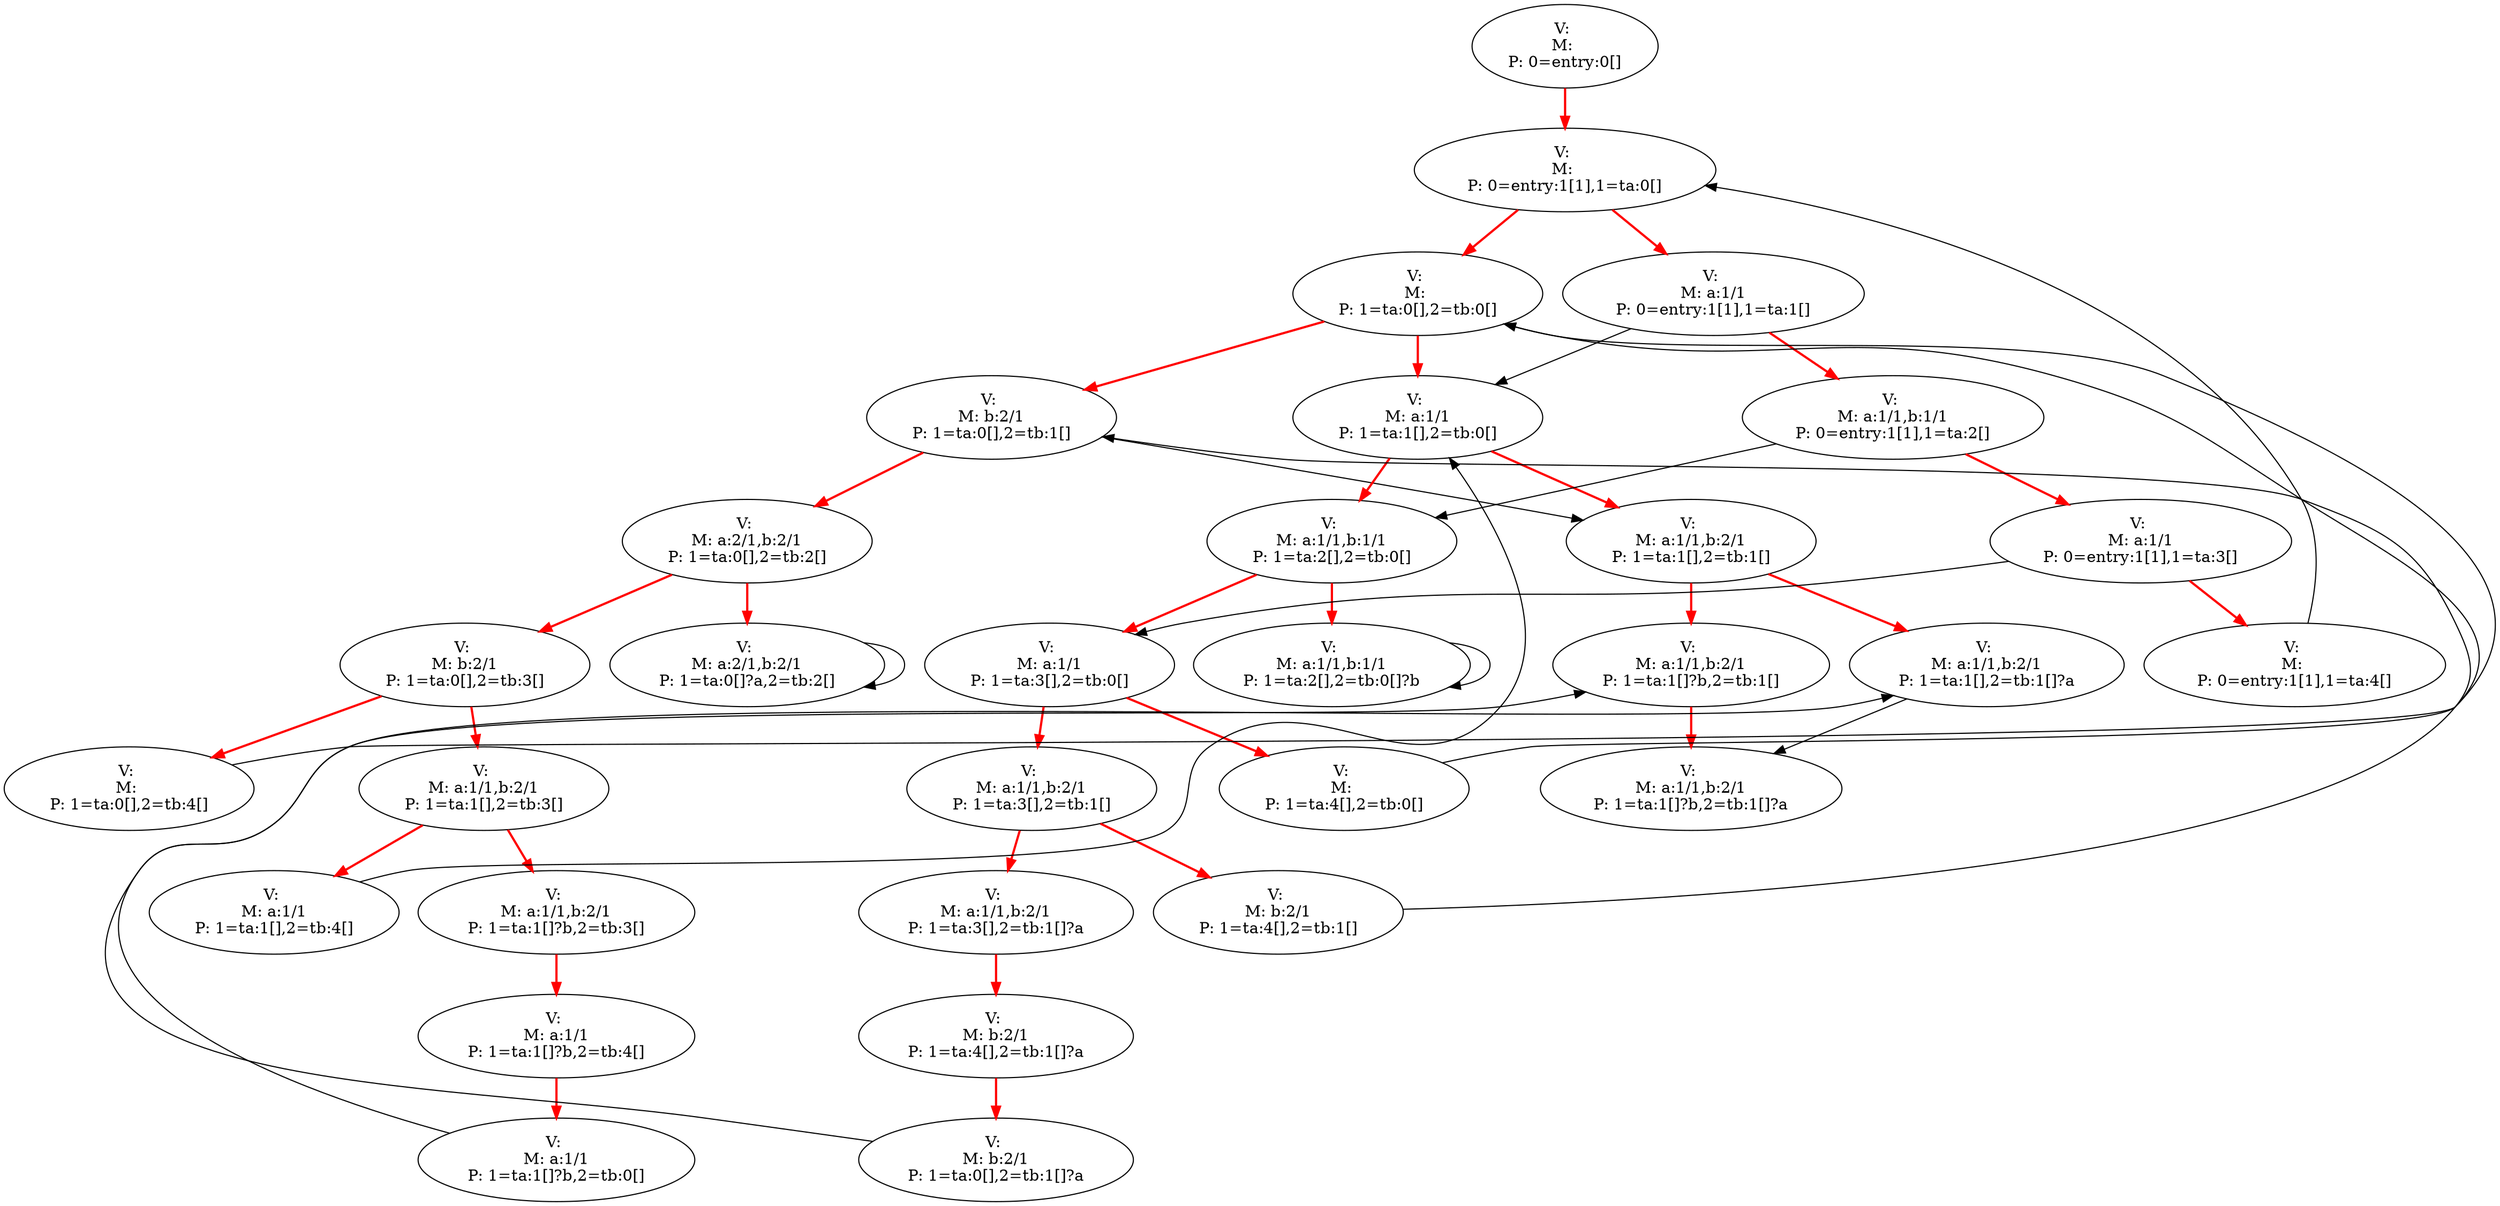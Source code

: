 digraph g {
0 [label = "V: \nM: \nP: 0=entry:0[]"]
1 [label = "V: \nM: \nP: 0=entry:1[1],1=ta:0[]"]
2 [label = "V: \nM: a:1/1\nP: 0=entry:1[1],1=ta:1[]"]
3 [label = "V: \nM: \nP: 1=ta:0[],2=tb:0[]"]
4 [label = "V: \nM: b:2/1\nP: 1=ta:0[],2=tb:1[]"]
5 [label = "V: \nM: a:1/1\nP: 1=ta:1[],2=tb:0[]"]
6 [label = "V: \nM: a:1/1,b:1/1\nP: 0=entry:1[1],1=ta:2[]"]
7 [label = "V: \nM: a:1/1,b:2/1\nP: 1=ta:1[],2=tb:1[]"]
8 [label = "V: \nM: a:1/1,b:1/1\nP: 1=ta:2[],2=tb:0[]"]
9 [label = "V: \nM: a:2/1,b:2/1\nP: 1=ta:0[],2=tb:2[]"]
10 [label = "V: \nM: a:1/1\nP: 0=entry:1[1],1=ta:3[]"]
11 [label = "V: \nM: a:1/1,b:1/1\nP: 1=ta:2[],2=tb:0[]?b"]
12 [label = "V: \nM: a:1/1\nP: 1=ta:3[],2=tb:0[]"]
13 [label = "V: \nM: a:1/1,b:2/1\nP: 1=ta:1[],2=tb:1[]?a"]
14 [label = "V: \nM: a:1/1,b:2/1\nP: 1=ta:1[]?b,2=tb:1[]"]
15 [label = "V: \nM: b:2/1\nP: 1=ta:0[],2=tb:3[]"]
16 [label = "V: \nM: a:2/1,b:2/1\nP: 1=ta:0[]?a,2=tb:2[]"]
17 [label = "V: \nM: \nP: 0=entry:1[1],1=ta:4[]"]
18 [label = "V: \nM: a:1/1,b:2/1\nP: 1=ta:3[],2=tb:1[]"]
19 [label = "V: \nM: \nP: 1=ta:4[],2=tb:0[]"]
20 [label = "V: \nM: a:1/1,b:2/1\nP: 1=ta:1[]?b,2=tb:1[]?a"]
21 [label = "V: \nM: \nP: 1=ta:0[],2=tb:4[]"]
22 [label = "V: \nM: a:1/1,b:2/1\nP: 1=ta:1[],2=tb:3[]"]
23 [label = "V: \nM: a:1/1,b:2/1\nP: 1=ta:3[],2=tb:1[]?a"]
24 [label = "V: \nM: b:2/1\nP: 1=ta:4[],2=tb:1[]"]
25 [label = "V: \nM: a:1/1\nP: 1=ta:1[],2=tb:4[]"]
26 [label = "V: \nM: a:1/1,b:2/1\nP: 1=ta:1[]?b,2=tb:3[]"]
27 [label = "V: \nM: b:2/1\nP: 1=ta:4[],2=tb:1[]?a"]
28 [label = "V: \nM: a:1/1\nP: 1=ta:1[]?b,2=tb:4[]"]
29 [label = "V: \nM: b:2/1\nP: 1=ta:0[],2=tb:1[]?a"]
30 [label = "V: \nM: a:1/1\nP: 1=ta:1[]?b,2=tb:0[]"]
0 -> 1 [style=bold, color=red, weight=10]
1 -> 3 [style=bold, color=red, weight=10]
1 -> 2 [style=bold, color=red, weight=10]
2 -> 5 [constraint=false]
2 -> 6 [style=bold, color=red, weight=10]
3 -> 5 [style=bold, color=red, weight=10]
3 -> 4 [style=bold, color=red, weight=10]
4 -> 7 [constraint=false]
4 -> 9 [style=bold, color=red, weight=10]
5 -> 8 [style=bold, color=red, weight=10]
5 -> 7 [style=bold, color=red, weight=10]
6 -> 8 [constraint=false]
6 -> 10 [style=bold, color=red, weight=10]
7 -> 14 [style=bold, color=red, weight=10]
7 -> 13 [style=bold, color=red, weight=10]
8 -> 12 [style=bold, color=red, weight=10]
8 -> 11 [style=bold, color=red, weight=10]
9 -> 16 [style=bold, color=red, weight=10]
9 -> 15 [style=bold, color=red, weight=10]
10 -> 12 [constraint=false]
10 -> 17 [style=bold, color=red, weight=10]
11 -> 11 [constraint=false]
12 -> 19 [style=bold, color=red, weight=10]
12 -> 18 [style=bold, color=red, weight=10]
13 -> 20 [constraint=false]
14 -> 20 [style=bold, color=red, weight=10]
15 -> 22 [style=bold, color=red, weight=10]
15 -> 21 [style=bold, color=red, weight=10]
16 -> 16 [constraint=false]
17 -> 1 [constraint=false]
18 -> 24 [style=bold, color=red, weight=10]
18 -> 23 [style=bold, color=red, weight=10]
19 -> 3 [constraint=false]
21 -> 3 [constraint=false]
22 -> 26 [style=bold, color=red, weight=10]
22 -> 25 [style=bold, color=red, weight=10]
23 -> 27 [style=bold, color=red, weight=10]
24 -> 4 [constraint=false]
25 -> 5 [constraint=false]
26 -> 28 [style=bold, color=red, weight=10]
27 -> 29 [style=bold, color=red, weight=10]
28 -> 30 [style=bold, color=red, weight=10]
29 -> 13 [constraint=false]
30 -> 14 [constraint=false]
}
